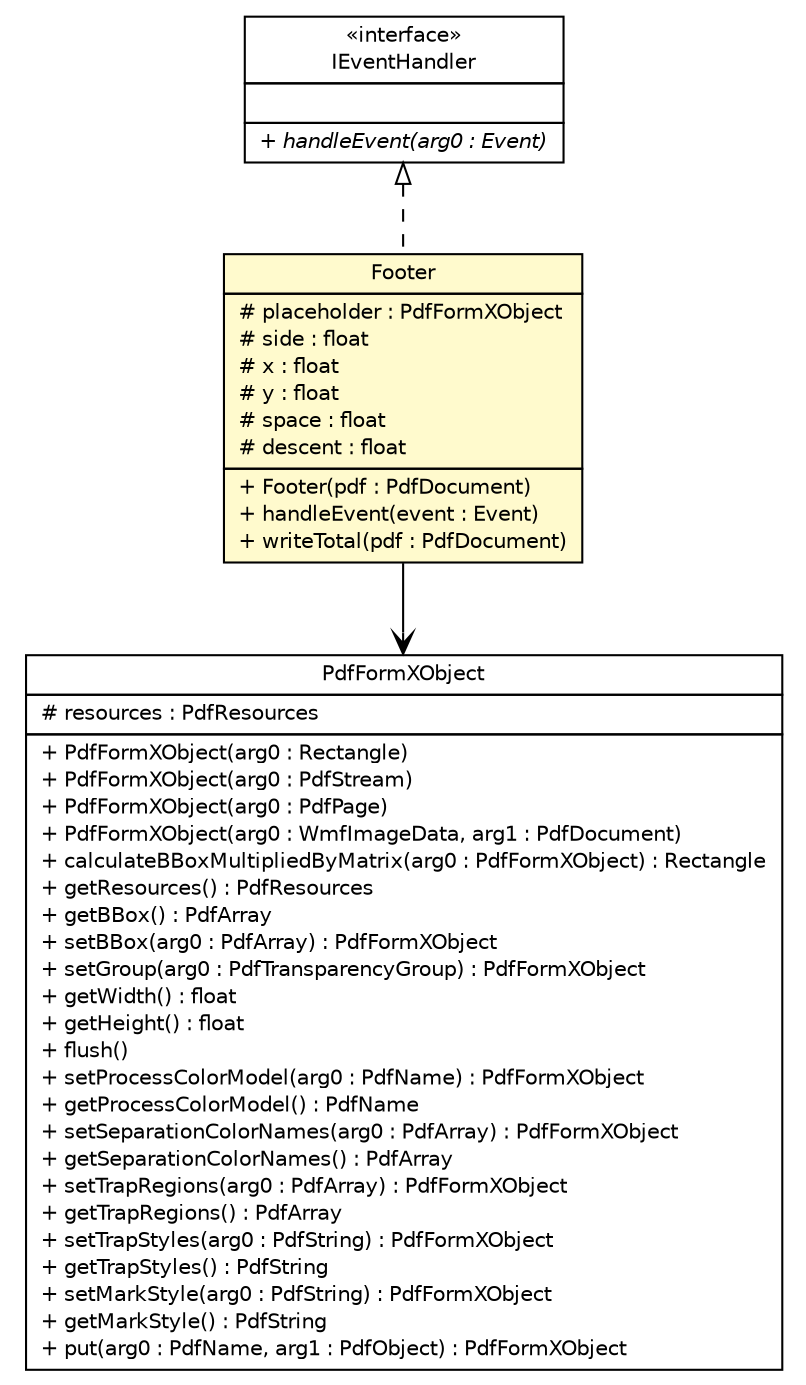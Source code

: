 #!/usr/local/bin/dot
#
# Class diagram 
# Generated by UMLGraph version R5_6-24-gf6e263 (http://www.umlgraph.org/)
#

digraph G {
	edge [fontname="Helvetica",fontsize=10,labelfontname="Helvetica",labelfontsize=10];
	node [fontname="Helvetica",fontsize=10,shape=plaintext];
	nodesep=0.25;
	ranksep=0.5;
	// nl.b3p.brmo.loader.checks.AfgiftelijstReport.Footer
	c783 [label=<<table title="nl.b3p.brmo.loader.checks.AfgiftelijstReport.Footer" border="0" cellborder="1" cellspacing="0" cellpadding="2" port="p" bgcolor="lemonChiffon" href="./AfgiftelijstReport.Footer.html">
		<tr><td><table border="0" cellspacing="0" cellpadding="1">
<tr><td align="center" balign="center"> Footer </td></tr>
		</table></td></tr>
		<tr><td><table border="0" cellspacing="0" cellpadding="1">
<tr><td align="left" balign="left"> # placeholder : PdfFormXObject </td></tr>
<tr><td align="left" balign="left"> # side : float </td></tr>
<tr><td align="left" balign="left"> # x : float </td></tr>
<tr><td align="left" balign="left"> # y : float </td></tr>
<tr><td align="left" balign="left"> # space : float </td></tr>
<tr><td align="left" balign="left"> # descent : float </td></tr>
		</table></td></tr>
		<tr><td><table border="0" cellspacing="0" cellpadding="1">
<tr><td align="left" balign="left"> + Footer(pdf : PdfDocument) </td></tr>
<tr><td align="left" balign="left"> + handleEvent(event : Event) </td></tr>
<tr><td align="left" balign="left"> + writeTotal(pdf : PdfDocument) </td></tr>
		</table></td></tr>
		</table>>, URL="./AfgiftelijstReport.Footer.html", fontname="Helvetica", fontcolor="black", fontsize=10.0];
	//nl.b3p.brmo.loader.checks.AfgiftelijstReport.Footer implements com.itextpdf.kernel.events.IEventHandler
	c798:p -> c783:p [dir=back,arrowtail=empty,style=dashed];
	// nl.b3p.brmo.loader.checks.AfgiftelijstReport.Footer NAVASSOC com.itextpdf.kernel.pdf.xobject.PdfFormXObject
	c783:p -> c801:p [taillabel="", label="", headlabel="", fontname="Helvetica", fontcolor="black", fontsize=10.0, color="black", arrowhead=open];
	// com.itextpdf.kernel.pdf.xobject.PdfFormXObject
	c801 [label=<<table title="com.itextpdf.kernel.pdf.xobject.PdfFormXObject" border="0" cellborder="1" cellspacing="0" cellpadding="2" port="p">
		<tr><td><table border="0" cellspacing="0" cellpadding="1">
<tr><td align="center" balign="center"> PdfFormXObject </td></tr>
		</table></td></tr>
		<tr><td><table border="0" cellspacing="0" cellpadding="1">
<tr><td align="left" balign="left"> # resources : PdfResources </td></tr>
		</table></td></tr>
		<tr><td><table border="0" cellspacing="0" cellpadding="1">
<tr><td align="left" balign="left"> + PdfFormXObject(arg0 : Rectangle) </td></tr>
<tr><td align="left" balign="left"> + PdfFormXObject(arg0 : PdfStream) </td></tr>
<tr><td align="left" balign="left"> + PdfFormXObject(arg0 : PdfPage) </td></tr>
<tr><td align="left" balign="left"> + PdfFormXObject(arg0 : WmfImageData, arg1 : PdfDocument) </td></tr>
<tr><td align="left" balign="left"> + calculateBBoxMultipliedByMatrix(arg0 : PdfFormXObject) : Rectangle </td></tr>
<tr><td align="left" balign="left"> + getResources() : PdfResources </td></tr>
<tr><td align="left" balign="left"> + getBBox() : PdfArray </td></tr>
<tr><td align="left" balign="left"> + setBBox(arg0 : PdfArray) : PdfFormXObject </td></tr>
<tr><td align="left" balign="left"> + setGroup(arg0 : PdfTransparencyGroup) : PdfFormXObject </td></tr>
<tr><td align="left" balign="left"> + getWidth() : float </td></tr>
<tr><td align="left" balign="left"> + getHeight() : float </td></tr>
<tr><td align="left" balign="left"> + flush() </td></tr>
<tr><td align="left" balign="left"> + setProcessColorModel(arg0 : PdfName) : PdfFormXObject </td></tr>
<tr><td align="left" balign="left"> + getProcessColorModel() : PdfName </td></tr>
<tr><td align="left" balign="left"> + setSeparationColorNames(arg0 : PdfArray) : PdfFormXObject </td></tr>
<tr><td align="left" balign="left"> + getSeparationColorNames() : PdfArray </td></tr>
<tr><td align="left" balign="left"> + setTrapRegions(arg0 : PdfArray) : PdfFormXObject </td></tr>
<tr><td align="left" balign="left"> + getTrapRegions() : PdfArray </td></tr>
<tr><td align="left" balign="left"> + setTrapStyles(arg0 : PdfString) : PdfFormXObject </td></tr>
<tr><td align="left" balign="left"> + getTrapStyles() : PdfString </td></tr>
<tr><td align="left" balign="left"> + setMarkStyle(arg0 : PdfString) : PdfFormXObject </td></tr>
<tr><td align="left" balign="left"> + getMarkStyle() : PdfString </td></tr>
<tr><td align="left" balign="left"> + put(arg0 : PdfName, arg1 : PdfObject) : PdfFormXObject </td></tr>
		</table></td></tr>
		</table>>, URL="null", fontname="Helvetica", fontcolor="black", fontsize=10.0];
	// com.itextpdf.kernel.events.IEventHandler
	c798 [label=<<table title="com.itextpdf.kernel.events.IEventHandler" border="0" cellborder="1" cellspacing="0" cellpadding="2" port="p">
		<tr><td><table border="0" cellspacing="0" cellpadding="1">
<tr><td align="center" balign="center"> &#171;interface&#187; </td></tr>
<tr><td align="center" balign="center"> IEventHandler </td></tr>
		</table></td></tr>
		<tr><td><table border="0" cellspacing="0" cellpadding="1">
<tr><td align="left" balign="left">  </td></tr>
		</table></td></tr>
		<tr><td><table border="0" cellspacing="0" cellpadding="1">
<tr><td align="left" balign="left"><font face="Helvetica-Oblique" point-size="10.0"> + handleEvent(arg0 : Event) </font></td></tr>
		</table></td></tr>
		</table>>, URL="null", fontname="Helvetica", fontcolor="black", fontsize=10.0];
}

